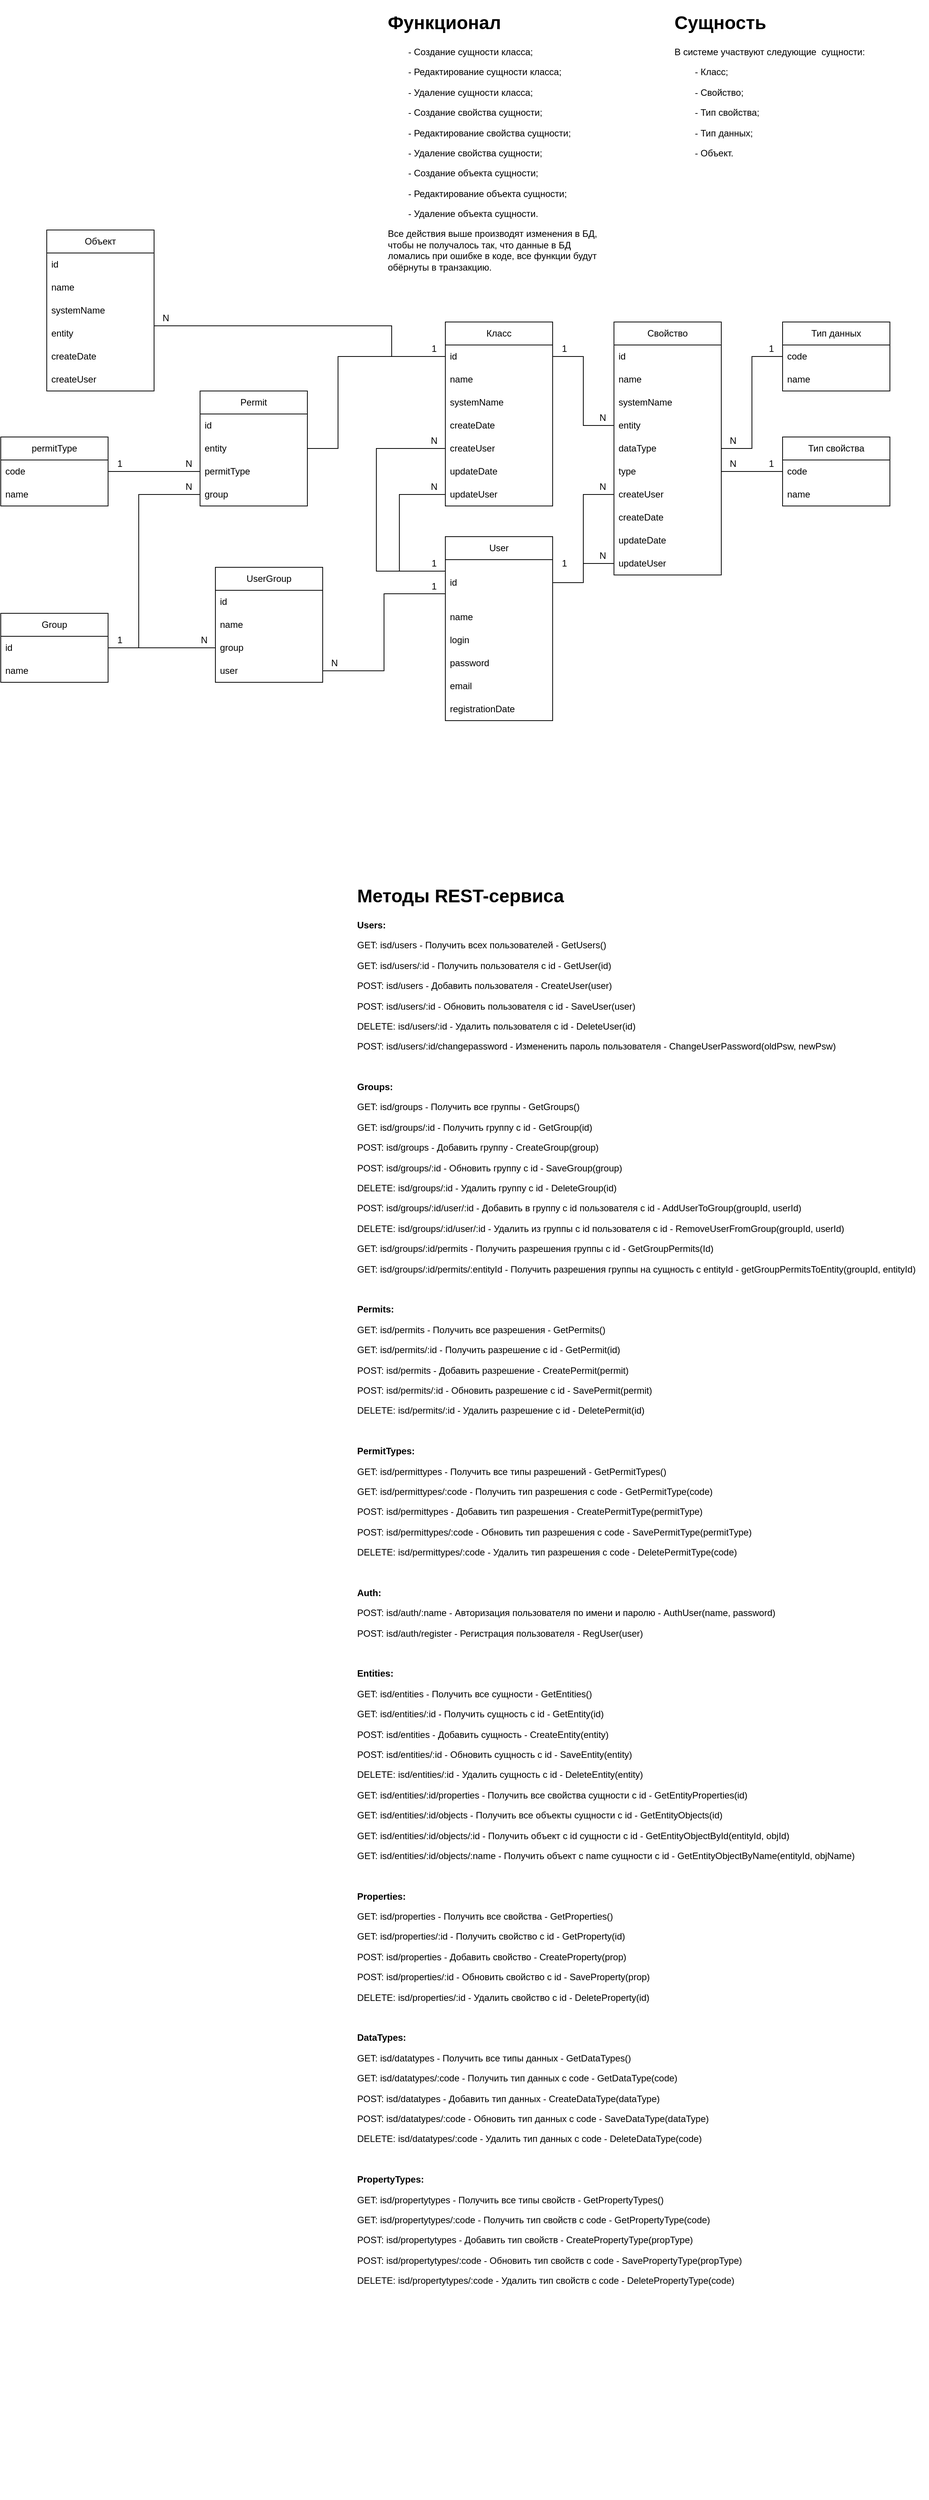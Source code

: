 <mxfile version="20.8.5" type="device"><diagram id="In5FubrBJbQRq8HsoJYp" name="Страница 1"><mxGraphModel dx="2474" dy="898" grid="1" gridSize="10" guides="1" tooltips="1" connect="1" arrows="1" fold="1" page="1" pageScale="1" pageWidth="827" pageHeight="1169" math="0" shadow="0"><root><mxCell id="0"/><mxCell id="1" parent="0"/><mxCell id="HSsIJxvUDI4vIB8Ynxxz-1" value="&lt;h1&gt;Функционал&lt;/h1&gt;&lt;p&gt;&lt;span style=&quot;white-space: pre;&quot;&gt;&#9;&lt;/span&gt;- Создание сущности класса;&lt;/p&gt;&lt;p&gt;&lt;span style=&quot;white-space: pre;&quot;&gt;&#9;&lt;/span&gt;- Редактирование сущности класса;&lt;/p&gt;&lt;p&gt;&lt;span style=&quot;white-space: pre;&quot;&gt;&#9;&lt;/span&gt;- Удаление сущности класса;&lt;/p&gt;&lt;p&gt;&lt;span style=&quot;white-space: pre;&quot;&gt;&#9;&lt;/span&gt;- Создание свойства сущности;&lt;/p&gt;&lt;p&gt;&lt;span style=&quot;white-space: pre;&quot;&gt;&#9;&lt;/span&gt;- Редактирование свойства сущности;&lt;/p&gt;&lt;p&gt;&lt;span style=&quot;white-space: pre;&quot;&gt;&#9;&lt;/span&gt;- Удаление свойства сущности;&lt;/p&gt;&lt;p&gt;&lt;span style=&quot;white-space: pre;&quot;&gt;&#9;&lt;/span&gt;- Создание объекта сущности;&lt;/p&gt;&lt;p&gt;&lt;span style=&quot;white-space: pre;&quot;&gt;&#9;&lt;/span&gt;- Редактирование объекта сущности;&lt;/p&gt;&lt;p&gt;&lt;span style=&quot;white-space: pre;&quot;&gt;&#9;&lt;/span&gt;- Удаление объекта сущности.&lt;/p&gt;&lt;p&gt;Все действия выше производят изменения в БД, чтобы не получалось так, что данные в БД ломались при ошибке в коде, все функции будут обёрнуты в транзакцию.&lt;/p&gt;&lt;p&gt;&lt;br&gt;&lt;/p&gt;" style="text;html=1;strokeColor=none;fillColor=none;spacing=5;spacingTop=-20;whiteSpace=wrap;overflow=hidden;rounded=0;" parent="1" vertex="1"><mxGeometry x="40" y="30" width="290" height="370" as="geometry"/></mxCell><mxCell id="HSsIJxvUDI4vIB8Ynxxz-2" value="Класс" style="swimlane;fontStyle=0;childLayout=stackLayout;horizontal=1;startSize=30;horizontalStack=0;resizeParent=1;resizeParentMax=0;resizeLast=0;collapsible=1;marginBottom=0;whiteSpace=wrap;html=1;" parent="1" vertex="1"><mxGeometry x="120" y="440" width="140" height="240" as="geometry"/></mxCell><mxCell id="HSsIJxvUDI4vIB8Ynxxz-3" value="id" style="text;strokeColor=none;fillColor=none;align=left;verticalAlign=middle;spacingLeft=4;spacingRight=4;overflow=hidden;points=[[0,0.5],[1,0.5]];portConstraint=eastwest;rotatable=0;whiteSpace=wrap;html=1;" parent="HSsIJxvUDI4vIB8Ynxxz-2" vertex="1"><mxGeometry y="30" width="140" height="30" as="geometry"/></mxCell><mxCell id="HSsIJxvUDI4vIB8Ynxxz-6" value="name" style="text;strokeColor=none;fillColor=none;align=left;verticalAlign=middle;spacingLeft=4;spacingRight=4;overflow=hidden;points=[[0,0.5],[1,0.5]];portConstraint=eastwest;rotatable=0;whiteSpace=wrap;html=1;" parent="HSsIJxvUDI4vIB8Ynxxz-2" vertex="1"><mxGeometry y="60" width="140" height="30" as="geometry"/></mxCell><mxCell id="HSsIJxvUDI4vIB8Ynxxz-4" value="systemName" style="text;strokeColor=none;fillColor=none;align=left;verticalAlign=middle;spacingLeft=4;spacingRight=4;overflow=hidden;points=[[0,0.5],[1,0.5]];portConstraint=eastwest;rotatable=0;whiteSpace=wrap;html=1;" parent="HSsIJxvUDI4vIB8Ynxxz-2" vertex="1"><mxGeometry y="90" width="140" height="30" as="geometry"/></mxCell><mxCell id="BS8J0tVjNr0Ogrmt8Sj9-10" value="createDate" style="text;strokeColor=none;fillColor=none;align=left;verticalAlign=middle;spacingLeft=4;spacingRight=4;overflow=hidden;points=[[0,0.5],[1,0.5]];portConstraint=eastwest;rotatable=0;whiteSpace=wrap;html=1;" parent="HSsIJxvUDI4vIB8Ynxxz-2" vertex="1"><mxGeometry y="120" width="140" height="30" as="geometry"/></mxCell><mxCell id="BS8J0tVjNr0Ogrmt8Sj9-11" value="createUser" style="text;strokeColor=none;fillColor=none;align=left;verticalAlign=middle;spacingLeft=4;spacingRight=4;overflow=hidden;points=[[0,0.5],[1,0.5]];portConstraint=eastwest;rotatable=0;whiteSpace=wrap;html=1;" parent="HSsIJxvUDI4vIB8Ynxxz-2" vertex="1"><mxGeometry y="150" width="140" height="30" as="geometry"/></mxCell><mxCell id="BS8J0tVjNr0Ogrmt8Sj9-18" value="updateDate" style="text;strokeColor=none;fillColor=none;align=left;verticalAlign=middle;spacingLeft=4;spacingRight=4;overflow=hidden;points=[[0,0.5],[1,0.5]];portConstraint=eastwest;rotatable=0;whiteSpace=wrap;html=1;" parent="HSsIJxvUDI4vIB8Ynxxz-2" vertex="1"><mxGeometry y="180" width="140" height="30" as="geometry"/></mxCell><mxCell id="BS8J0tVjNr0Ogrmt8Sj9-19" value="updateUser" style="text;strokeColor=none;fillColor=none;align=left;verticalAlign=middle;spacingLeft=4;spacingRight=4;overflow=hidden;points=[[0,0.5],[1,0.5]];portConstraint=eastwest;rotatable=0;whiteSpace=wrap;html=1;" parent="HSsIJxvUDI4vIB8Ynxxz-2" vertex="1"><mxGeometry y="210" width="140" height="30" as="geometry"/></mxCell><mxCell id="HSsIJxvUDI4vIB8Ynxxz-7" value="Свойство" style="swimlane;fontStyle=0;childLayout=stackLayout;horizontal=1;startSize=30;horizontalStack=0;resizeParent=1;resizeParentMax=0;resizeLast=0;collapsible=1;marginBottom=0;whiteSpace=wrap;html=1;" parent="1" vertex="1"><mxGeometry x="340" y="440" width="140" height="330" as="geometry"/></mxCell><mxCell id="HSsIJxvUDI4vIB8Ynxxz-8" value="id" style="text;strokeColor=none;fillColor=none;align=left;verticalAlign=middle;spacingLeft=4;spacingRight=4;overflow=hidden;points=[[0,0.5],[1,0.5]];portConstraint=eastwest;rotatable=0;whiteSpace=wrap;html=1;" parent="HSsIJxvUDI4vIB8Ynxxz-7" vertex="1"><mxGeometry y="30" width="140" height="30" as="geometry"/></mxCell><mxCell id="HSsIJxvUDI4vIB8Ynxxz-9" value="name" style="text;strokeColor=none;fillColor=none;align=left;verticalAlign=middle;spacingLeft=4;spacingRight=4;overflow=hidden;points=[[0,0.5],[1,0.5]];portConstraint=eastwest;rotatable=0;whiteSpace=wrap;html=1;" parent="HSsIJxvUDI4vIB8Ynxxz-7" vertex="1"><mxGeometry y="60" width="140" height="30" as="geometry"/></mxCell><mxCell id="HSsIJxvUDI4vIB8Ynxxz-10" value="systemName" style="text;strokeColor=none;fillColor=none;align=left;verticalAlign=middle;spacingLeft=4;spacingRight=4;overflow=hidden;points=[[0,0.5],[1,0.5]];portConstraint=eastwest;rotatable=0;whiteSpace=wrap;html=1;" parent="HSsIJxvUDI4vIB8Ynxxz-7" vertex="1"><mxGeometry y="90" width="140" height="30" as="geometry"/></mxCell><mxCell id="HSsIJxvUDI4vIB8Ynxxz-12" value="entity" style="text;strokeColor=none;fillColor=none;align=left;verticalAlign=middle;spacingLeft=4;spacingRight=4;overflow=hidden;points=[[0,0.5],[1,0.5]];portConstraint=eastwest;rotatable=0;whiteSpace=wrap;html=1;" parent="HSsIJxvUDI4vIB8Ynxxz-7" vertex="1"><mxGeometry y="120" width="140" height="30" as="geometry"/></mxCell><mxCell id="HSsIJxvUDI4vIB8Ynxxz-25" value="dataType" style="text;strokeColor=none;fillColor=none;align=left;verticalAlign=middle;spacingLeft=4;spacingRight=4;overflow=hidden;points=[[0,0.5],[1,0.5]];portConstraint=eastwest;rotatable=0;whiteSpace=wrap;html=1;" parent="HSsIJxvUDI4vIB8Ynxxz-7" vertex="1"><mxGeometry y="150" width="140" height="30" as="geometry"/></mxCell><mxCell id="HSsIJxvUDI4vIB8Ynxxz-26" value="type" style="text;strokeColor=none;fillColor=none;align=left;verticalAlign=middle;spacingLeft=4;spacingRight=4;overflow=hidden;points=[[0,0.5],[1,0.5]];portConstraint=eastwest;rotatable=0;whiteSpace=wrap;html=1;" parent="HSsIJxvUDI4vIB8Ynxxz-7" vertex="1"><mxGeometry y="180" width="140" height="30" as="geometry"/></mxCell><mxCell id="BS8J0tVjNr0Ogrmt8Sj9-24" value="createUser" style="text;strokeColor=none;fillColor=none;align=left;verticalAlign=middle;spacingLeft=4;spacingRight=4;overflow=hidden;points=[[0,0.5],[1,0.5]];portConstraint=eastwest;rotatable=0;whiteSpace=wrap;html=1;" parent="HSsIJxvUDI4vIB8Ynxxz-7" vertex="1"><mxGeometry y="210" width="140" height="30" as="geometry"/></mxCell><mxCell id="BS8J0tVjNr0Ogrmt8Sj9-23" value="createDate" style="text;strokeColor=none;fillColor=none;align=left;verticalAlign=middle;spacingLeft=4;spacingRight=4;overflow=hidden;points=[[0,0.5],[1,0.5]];portConstraint=eastwest;rotatable=0;whiteSpace=wrap;html=1;" parent="HSsIJxvUDI4vIB8Ynxxz-7" vertex="1"><mxGeometry y="240" width="140" height="30" as="geometry"/></mxCell><mxCell id="BS8J0tVjNr0Ogrmt8Sj9-12" value="updateDate" style="text;strokeColor=none;fillColor=none;align=left;verticalAlign=middle;spacingLeft=4;spacingRight=4;overflow=hidden;points=[[0,0.5],[1,0.5]];portConstraint=eastwest;rotatable=0;whiteSpace=wrap;html=1;" parent="HSsIJxvUDI4vIB8Ynxxz-7" vertex="1"><mxGeometry y="270" width="140" height="30" as="geometry"/></mxCell><mxCell id="BS8J0tVjNr0Ogrmt8Sj9-13" value="updateUser" style="text;strokeColor=none;fillColor=none;align=left;verticalAlign=middle;spacingLeft=4;spacingRight=4;overflow=hidden;points=[[0,0.5],[1,0.5]];portConstraint=eastwest;rotatable=0;whiteSpace=wrap;html=1;" parent="HSsIJxvUDI4vIB8Ynxxz-7" vertex="1"><mxGeometry y="300" width="140" height="30" as="geometry"/></mxCell><mxCell id="HSsIJxvUDI4vIB8Ynxxz-13" value="" style="endArrow=none;html=1;rounded=0;exitX=0;exitY=0.5;exitDx=0;exitDy=0;entryX=1;entryY=0.5;entryDx=0;entryDy=0;edgeStyle=orthogonalEdgeStyle;" parent="1" source="HSsIJxvUDI4vIB8Ynxxz-12" target="HSsIJxvUDI4vIB8Ynxxz-3" edge="1"><mxGeometry width="50" height="50" relative="1" as="geometry"><mxPoint x="430" y="430" as="sourcePoint"/><mxPoint x="480" y="380" as="targetPoint"/><Array as="points"><mxPoint x="300" y="575"/><mxPoint x="300" y="485"/></Array></mxGeometry></mxCell><mxCell id="HSsIJxvUDI4vIB8Ynxxz-14" value="1" style="text;html=1;align=center;verticalAlign=middle;resizable=0;points=[];autosize=1;strokeColor=none;fillColor=none;" parent="1" vertex="1"><mxGeometry x="260" y="460" width="30" height="30" as="geometry"/></mxCell><mxCell id="HSsIJxvUDI4vIB8Ynxxz-15" value="N" style="text;html=1;align=center;verticalAlign=middle;resizable=0;points=[];autosize=1;strokeColor=none;fillColor=none;" parent="1" vertex="1"><mxGeometry x="310" y="550" width="30" height="30" as="geometry"/></mxCell><mxCell id="HSsIJxvUDI4vIB8Ynxxz-16" value="Объект" style="swimlane;fontStyle=0;childLayout=stackLayout;horizontal=1;startSize=30;horizontalStack=0;resizeParent=1;resizeParentMax=0;resizeLast=0;collapsible=1;marginBottom=0;whiteSpace=wrap;html=1;" parent="1" vertex="1"><mxGeometry x="-400" y="320" width="140" height="210" as="geometry"/></mxCell><mxCell id="HSsIJxvUDI4vIB8Ynxxz-17" value="id" style="text;strokeColor=none;fillColor=none;align=left;verticalAlign=middle;spacingLeft=4;spacingRight=4;overflow=hidden;points=[[0,0.5],[1,0.5]];portConstraint=eastwest;rotatable=0;whiteSpace=wrap;html=1;" parent="HSsIJxvUDI4vIB8Ynxxz-16" vertex="1"><mxGeometry y="30" width="140" height="30" as="geometry"/></mxCell><mxCell id="HSsIJxvUDI4vIB8Ynxxz-18" value="name" style="text;strokeColor=none;fillColor=none;align=left;verticalAlign=middle;spacingLeft=4;spacingRight=4;overflow=hidden;points=[[0,0.5],[1,0.5]];portConstraint=eastwest;rotatable=0;whiteSpace=wrap;html=1;" parent="HSsIJxvUDI4vIB8Ynxxz-16" vertex="1"><mxGeometry y="60" width="140" height="30" as="geometry"/></mxCell><mxCell id="HSsIJxvUDI4vIB8Ynxxz-19" value="systemName" style="text;strokeColor=none;fillColor=none;align=left;verticalAlign=middle;spacingLeft=4;spacingRight=4;overflow=hidden;points=[[0,0.5],[1,0.5]];portConstraint=eastwest;rotatable=0;whiteSpace=wrap;html=1;" parent="HSsIJxvUDI4vIB8Ynxxz-16" vertex="1"><mxGeometry y="90" width="140" height="30" as="geometry"/></mxCell><mxCell id="HSsIJxvUDI4vIB8Ynxxz-20" value="entity" style="text;strokeColor=none;fillColor=none;align=left;verticalAlign=middle;spacingLeft=4;spacingRight=4;overflow=hidden;points=[[0,0.5],[1,0.5]];portConstraint=eastwest;rotatable=0;whiteSpace=wrap;html=1;" parent="HSsIJxvUDI4vIB8Ynxxz-16" vertex="1"><mxGeometry y="120" width="140" height="30" as="geometry"/></mxCell><mxCell id="BS8J0tVjNr0Ogrmt8Sj9-9" value="createDate" style="text;strokeColor=none;fillColor=none;align=left;verticalAlign=middle;spacingLeft=4;spacingRight=4;overflow=hidden;points=[[0,0.5],[1,0.5]];portConstraint=eastwest;rotatable=0;whiteSpace=wrap;html=1;" parent="HSsIJxvUDI4vIB8Ynxxz-16" vertex="1"><mxGeometry y="150" width="140" height="30" as="geometry"/></mxCell><mxCell id="BS8J0tVjNr0Ogrmt8Sj9-8" value="createUser" style="text;strokeColor=none;fillColor=none;align=left;verticalAlign=middle;spacingLeft=4;spacingRight=4;overflow=hidden;points=[[0,0.5],[1,0.5]];portConstraint=eastwest;rotatable=0;whiteSpace=wrap;html=1;" parent="HSsIJxvUDI4vIB8Ynxxz-16" vertex="1"><mxGeometry y="180" width="140" height="30" as="geometry"/></mxCell><mxCell id="HSsIJxvUDI4vIB8Ynxxz-21" style="edgeStyle=orthogonalEdgeStyle;rounded=0;orthogonalLoop=1;jettySize=auto;html=1;exitX=0;exitY=0.5;exitDx=0;exitDy=0;entryX=1;entryY=0.5;entryDx=0;entryDy=0;endArrow=none;endFill=0;" parent="1" source="HSsIJxvUDI4vIB8Ynxxz-3" target="HSsIJxvUDI4vIB8Ynxxz-20" edge="1"><mxGeometry relative="1" as="geometry"><Array as="points"><mxPoint x="50" y="485"/><mxPoint x="50" y="445"/></Array></mxGeometry></mxCell><mxCell id="HSsIJxvUDI4vIB8Ynxxz-22" value="1" style="text;html=1;align=center;verticalAlign=middle;resizable=0;points=[];autosize=1;strokeColor=none;fillColor=none;" parent="1" vertex="1"><mxGeometry x="90" y="460" width="30" height="30" as="geometry"/></mxCell><mxCell id="HSsIJxvUDI4vIB8Ynxxz-23" value="N" style="text;html=1;align=center;verticalAlign=middle;resizable=0;points=[];autosize=1;strokeColor=none;fillColor=none;" parent="1" vertex="1"><mxGeometry x="-260" y="420" width="30" height="30" as="geometry"/></mxCell><mxCell id="HSsIJxvUDI4vIB8Ynxxz-24" value="&lt;h1&gt;Сущность&lt;/h1&gt;&lt;p&gt;В системе участвуют следующие&amp;nbsp; сущности:&lt;/p&gt;&lt;p&gt;&lt;span style=&quot;white-space: pre;&quot;&gt;&#9;&lt;/span&gt;- Класс;&lt;br&gt;&lt;/p&gt;&lt;p&gt;&lt;span style=&quot;white-space: pre;&quot;&gt;&#9;&lt;/span&gt;- Свойство;&lt;br&gt;&lt;/p&gt;&lt;p&gt;&lt;span style=&quot;white-space: pre;&quot;&gt;&#9;&lt;/span&gt;- Тип свойства;&lt;br&gt;&lt;/p&gt;&lt;p&gt;&lt;span style=&quot;white-space: pre;&quot;&gt;&#9;&lt;/span&gt;- Тип данных;&lt;br&gt;&lt;/p&gt;&lt;p&gt;&lt;span style=&quot;white-space: pre;&quot;&gt;&#9;&lt;/span&gt;- Объект.&lt;br&gt;&lt;/p&gt;" style="text;html=1;strokeColor=none;fillColor=none;spacing=5;spacingTop=-20;whiteSpace=wrap;overflow=hidden;rounded=0;" parent="1" vertex="1"><mxGeometry x="414" y="30" width="266" height="210" as="geometry"/></mxCell><mxCell id="omW4WhJI_fW7-kwd-jS1-1" value="Тип свойства" style="swimlane;fontStyle=0;childLayout=stackLayout;horizontal=1;startSize=30;horizontalStack=0;resizeParent=1;resizeParentMax=0;resizeLast=0;collapsible=1;marginBottom=0;whiteSpace=wrap;html=1;" parent="1" vertex="1"><mxGeometry x="560" y="590" width="140" height="90" as="geometry"/></mxCell><mxCell id="omW4WhJI_fW7-kwd-jS1-2" value="code" style="text;strokeColor=none;fillColor=none;align=left;verticalAlign=middle;spacingLeft=4;spacingRight=4;overflow=hidden;points=[[0,0.5],[1,0.5]];portConstraint=eastwest;rotatable=0;whiteSpace=wrap;html=1;" parent="omW4WhJI_fW7-kwd-jS1-1" vertex="1"><mxGeometry y="30" width="140" height="30" as="geometry"/></mxCell><mxCell id="omW4WhJI_fW7-kwd-jS1-4" value="name" style="text;strokeColor=none;fillColor=none;align=left;verticalAlign=middle;spacingLeft=4;spacingRight=4;overflow=hidden;points=[[0,0.5],[1,0.5]];portConstraint=eastwest;rotatable=0;whiteSpace=wrap;html=1;" parent="omW4WhJI_fW7-kwd-jS1-1" vertex="1"><mxGeometry y="60" width="140" height="30" as="geometry"/></mxCell><mxCell id="omW4WhJI_fW7-kwd-jS1-5" value="Тип данных" style="swimlane;fontStyle=0;childLayout=stackLayout;horizontal=1;startSize=30;horizontalStack=0;resizeParent=1;resizeParentMax=0;resizeLast=0;collapsible=1;marginBottom=0;whiteSpace=wrap;html=1;" parent="1" vertex="1"><mxGeometry x="560" y="440" width="140" height="90" as="geometry"/></mxCell><mxCell id="omW4WhJI_fW7-kwd-jS1-7" value="code" style="text;strokeColor=none;fillColor=none;align=left;verticalAlign=middle;spacingLeft=4;spacingRight=4;overflow=hidden;points=[[0,0.5],[1,0.5]];portConstraint=eastwest;rotatable=0;whiteSpace=wrap;html=1;" parent="omW4WhJI_fW7-kwd-jS1-5" vertex="1"><mxGeometry y="30" width="140" height="30" as="geometry"/></mxCell><mxCell id="omW4WhJI_fW7-kwd-jS1-8" value="name" style="text;strokeColor=none;fillColor=none;align=left;verticalAlign=middle;spacingLeft=4;spacingRight=4;overflow=hidden;points=[[0,0.5],[1,0.5]];portConstraint=eastwest;rotatable=0;whiteSpace=wrap;html=1;" parent="omW4WhJI_fW7-kwd-jS1-5" vertex="1"><mxGeometry y="60" width="140" height="30" as="geometry"/></mxCell><mxCell id="omW4WhJI_fW7-kwd-jS1-9" style="edgeStyle=orthogonalEdgeStyle;rounded=0;orthogonalLoop=1;jettySize=auto;html=1;exitX=0;exitY=0.5;exitDx=0;exitDy=0;entryX=1;entryY=0.5;entryDx=0;entryDy=0;endArrow=none;endFill=0;" parent="1" source="omW4WhJI_fW7-kwd-jS1-2" target="HSsIJxvUDI4vIB8Ynxxz-26" edge="1"><mxGeometry relative="1" as="geometry"/></mxCell><mxCell id="omW4WhJI_fW7-kwd-jS1-10" style="edgeStyle=orthogonalEdgeStyle;rounded=0;orthogonalLoop=1;jettySize=auto;html=1;entryX=1;entryY=0.5;entryDx=0;entryDy=0;endArrow=none;endFill=0;exitX=0;exitY=0.5;exitDx=0;exitDy=0;" parent="1" source="omW4WhJI_fW7-kwd-jS1-7" target="HSsIJxvUDI4vIB8Ynxxz-25" edge="1"><mxGeometry relative="1" as="geometry"><mxPoint x="520" y="530" as="sourcePoint"/></mxGeometry></mxCell><mxCell id="omW4WhJI_fW7-kwd-jS1-11" value="1" style="text;html=1;align=center;verticalAlign=middle;resizable=0;points=[];autosize=1;strokeColor=none;fillColor=none;" parent="1" vertex="1"><mxGeometry x="530" y="460" width="30" height="30" as="geometry"/></mxCell><mxCell id="omW4WhJI_fW7-kwd-jS1-12" value="N" style="text;html=1;align=center;verticalAlign=middle;resizable=0;points=[];autosize=1;strokeColor=none;fillColor=none;" parent="1" vertex="1"><mxGeometry x="480" y="580" width="30" height="30" as="geometry"/></mxCell><mxCell id="omW4WhJI_fW7-kwd-jS1-13" value="N" style="text;html=1;align=center;verticalAlign=middle;resizable=0;points=[];autosize=1;strokeColor=none;fillColor=none;" parent="1" vertex="1"><mxGeometry x="480" y="610" width="30" height="30" as="geometry"/></mxCell><mxCell id="omW4WhJI_fW7-kwd-jS1-14" value="1" style="text;html=1;align=center;verticalAlign=middle;resizable=0;points=[];autosize=1;strokeColor=none;fillColor=none;" parent="1" vertex="1"><mxGeometry x="530" y="610" width="30" height="30" as="geometry"/></mxCell><mxCell id="BS8J0tVjNr0Ogrmt8Sj9-1" value="User" style="swimlane;fontStyle=0;childLayout=stackLayout;horizontal=1;startSize=30;horizontalStack=0;resizeParent=1;resizeParentMax=0;resizeLast=0;collapsible=1;marginBottom=0;whiteSpace=wrap;html=1;" parent="1" vertex="1"><mxGeometry x="120" y="720" width="140" height="240" as="geometry"/></mxCell><mxCell id="BS8J0tVjNr0Ogrmt8Sj9-6" value="id" style="text;strokeColor=none;fillColor=none;align=left;verticalAlign=middle;spacingLeft=4;spacingRight=4;overflow=hidden;points=[[0,0.5],[1,0.5]];portConstraint=eastwest;rotatable=0;whiteSpace=wrap;html=1;" parent="BS8J0tVjNr0Ogrmt8Sj9-1" vertex="1"><mxGeometry y="30" width="140" height="60" as="geometry"/></mxCell><mxCell id="BS8J0tVjNr0Ogrmt8Sj9-2" value="name" style="text;strokeColor=none;fillColor=none;align=left;verticalAlign=middle;spacingLeft=4;spacingRight=4;overflow=hidden;points=[[0,0.5],[1,0.5]];portConstraint=eastwest;rotatable=0;whiteSpace=wrap;html=1;" parent="BS8J0tVjNr0Ogrmt8Sj9-1" vertex="1"><mxGeometry y="90" width="140" height="30" as="geometry"/></mxCell><mxCell id="BS8J0tVjNr0Ogrmt8Sj9-3" value="login" style="text;strokeColor=none;fillColor=none;align=left;verticalAlign=middle;spacingLeft=4;spacingRight=4;overflow=hidden;points=[[0,0.5],[1,0.5]];portConstraint=eastwest;rotatable=0;whiteSpace=wrap;html=1;" parent="BS8J0tVjNr0Ogrmt8Sj9-1" vertex="1"><mxGeometry y="120" width="140" height="30" as="geometry"/></mxCell><mxCell id="BS8J0tVjNr0Ogrmt8Sj9-4" value="password" style="text;strokeColor=none;fillColor=none;align=left;verticalAlign=middle;spacingLeft=4;spacingRight=4;overflow=hidden;points=[[0,0.5],[1,0.5]];portConstraint=eastwest;rotatable=0;whiteSpace=wrap;html=1;" parent="BS8J0tVjNr0Ogrmt8Sj9-1" vertex="1"><mxGeometry y="150" width="140" height="30" as="geometry"/></mxCell><mxCell id="BS8J0tVjNr0Ogrmt8Sj9-7" value="email" style="text;strokeColor=none;fillColor=none;align=left;verticalAlign=middle;spacingLeft=4;spacingRight=4;overflow=hidden;points=[[0,0.5],[1,0.5]];portConstraint=eastwest;rotatable=0;whiteSpace=wrap;html=1;" parent="BS8J0tVjNr0Ogrmt8Sj9-1" vertex="1"><mxGeometry y="180" width="140" height="30" as="geometry"/></mxCell><mxCell id="BS8J0tVjNr0Ogrmt8Sj9-5" value="registrationDate" style="text;strokeColor=none;fillColor=none;align=left;verticalAlign=middle;spacingLeft=4;spacingRight=4;overflow=hidden;points=[[0,0.5],[1,0.5]];portConstraint=eastwest;rotatable=0;whiteSpace=wrap;html=1;" parent="BS8J0tVjNr0Ogrmt8Sj9-1" vertex="1"><mxGeometry y="210" width="140" height="30" as="geometry"/></mxCell><mxCell id="BS8J0tVjNr0Ogrmt8Sj9-20" style="edgeStyle=orthogonalEdgeStyle;rounded=0;orthogonalLoop=1;jettySize=auto;html=1;exitX=0;exitY=0.5;exitDx=0;exitDy=0;entryX=0;entryY=0.5;entryDx=0;entryDy=0;endArrow=none;endFill=0;" parent="1" source="BS8J0tVjNr0Ogrmt8Sj9-6" target="BS8J0tVjNr0Ogrmt8Sj9-11" edge="1"><mxGeometry relative="1" as="geometry"><Array as="points"><mxPoint x="30" y="765"/><mxPoint x="30" y="605"/></Array></mxGeometry></mxCell><mxCell id="BS8J0tVjNr0Ogrmt8Sj9-21" style="edgeStyle=orthogonalEdgeStyle;rounded=0;orthogonalLoop=1;jettySize=auto;html=1;exitX=0;exitY=0.5;exitDx=0;exitDy=0;entryX=0;entryY=0.5;entryDx=0;entryDy=0;endArrow=none;endFill=0;" parent="1" source="BS8J0tVjNr0Ogrmt8Sj9-19" target="BS8J0tVjNr0Ogrmt8Sj9-6" edge="1"><mxGeometry relative="1" as="geometry"><Array as="points"><mxPoint x="60" y="665"/><mxPoint x="60" y="765"/></Array></mxGeometry></mxCell><mxCell id="BS8J0tVjNr0Ogrmt8Sj9-22" style="edgeStyle=orthogonalEdgeStyle;rounded=0;orthogonalLoop=1;jettySize=auto;html=1;exitX=1;exitY=0.5;exitDx=0;exitDy=0;entryX=0;entryY=0.5;entryDx=0;entryDy=0;endArrow=none;endFill=0;" parent="1" source="BS8J0tVjNr0Ogrmt8Sj9-6" target="BS8J0tVjNr0Ogrmt8Sj9-13" edge="1"><mxGeometry relative="1" as="geometry"/></mxCell><mxCell id="BS8J0tVjNr0Ogrmt8Sj9-25" style="edgeStyle=orthogonalEdgeStyle;rounded=0;orthogonalLoop=1;jettySize=auto;html=1;exitX=1;exitY=0.5;exitDx=0;exitDy=0;entryX=0;entryY=0.5;entryDx=0;entryDy=0;endArrow=none;endFill=0;" parent="1" source="BS8J0tVjNr0Ogrmt8Sj9-6" target="BS8J0tVjNr0Ogrmt8Sj9-24" edge="1"><mxGeometry relative="1" as="geometry"/></mxCell><mxCell id="BS8J0tVjNr0Ogrmt8Sj9-26" value="1" style="text;html=1;align=center;verticalAlign=middle;resizable=0;points=[];autosize=1;strokeColor=none;fillColor=none;" parent="1" vertex="1"><mxGeometry x="90" y="740" width="30" height="30" as="geometry"/></mxCell><mxCell id="BS8J0tVjNr0Ogrmt8Sj9-27" value="N" style="text;html=1;align=center;verticalAlign=middle;resizable=0;points=[];autosize=1;strokeColor=none;fillColor=none;" parent="1" vertex="1"><mxGeometry x="90" y="580" width="30" height="30" as="geometry"/></mxCell><mxCell id="BS8J0tVjNr0Ogrmt8Sj9-28" value="N" style="text;html=1;align=center;verticalAlign=middle;resizable=0;points=[];autosize=1;strokeColor=none;fillColor=none;" parent="1" vertex="1"><mxGeometry x="90" y="640" width="30" height="30" as="geometry"/></mxCell><mxCell id="BS8J0tVjNr0Ogrmt8Sj9-29" value="1" style="text;html=1;align=center;verticalAlign=middle;resizable=0;points=[];autosize=1;strokeColor=none;fillColor=none;" parent="1" vertex="1"><mxGeometry x="260" y="740" width="30" height="30" as="geometry"/></mxCell><mxCell id="BS8J0tVjNr0Ogrmt8Sj9-30" value="N" style="text;html=1;align=center;verticalAlign=middle;resizable=0;points=[];autosize=1;strokeColor=none;fillColor=none;" parent="1" vertex="1"><mxGeometry x="310" y="640" width="30" height="30" as="geometry"/></mxCell><mxCell id="BS8J0tVjNr0Ogrmt8Sj9-31" value="N" style="text;html=1;align=center;verticalAlign=middle;resizable=0;points=[];autosize=1;strokeColor=none;fillColor=none;" parent="1" vertex="1"><mxGeometry x="310" y="730" width="30" height="30" as="geometry"/></mxCell><mxCell id="3U8AtUoPKUdLWx6y4MlD-2" value="&lt;h1&gt;Методы REST-сервиса&lt;/h1&gt;&lt;p&gt;&lt;b&gt;Users:&lt;/b&gt;&lt;/p&gt;&lt;p&gt;GET: isd/users - Получить всех пользователей - GetUsers()&lt;/p&gt;&lt;p&gt;GET: isd/users/:id - Получить пользователя с id - GetUser(id)&lt;/p&gt;&lt;p&gt;POST: isd/users - Добавить пользователя - CreateUser(user)&lt;/p&gt;&lt;p&gt;POST: isd/users/:id - Обновить пользователя с id - SaveUser(user)&lt;/p&gt;&lt;p&gt;DELETE: isd/users/:id - Удалить пользователя с id - DeleteUser(id)&lt;/p&gt;&lt;p&gt;POST: isd/users/:id/changepassword - Измененить пароль пользователя - ChangeUserPassword(oldPsw, newPsw)&lt;br&gt;&lt;/p&gt;&lt;p&gt;&lt;br&gt;&lt;/p&gt;&lt;p style=&quot;border-color: var(--border-color);&quot;&gt;&lt;b style=&quot;border-color: var(--border-color);&quot;&gt;Groups:&lt;/b&gt;&lt;/p&gt;&lt;p style=&quot;border-color: var(--border-color);&quot;&gt;GET: isd/groups - Получить все группы - GetGroups()&lt;/p&gt;&lt;p style=&quot;border-color: var(--border-color);&quot;&gt;GET: isd/groups/:id - Получить группу с id - GetGroup(id)&lt;/p&gt;&lt;p style=&quot;border-color: var(--border-color);&quot;&gt;POST: isd/groups - Добавить группу - CreateGroup(group)&lt;/p&gt;&lt;p style=&quot;border-color: var(--border-color);&quot;&gt;POST: isd/groups/:id - Обновить группу с id - SaveGroup(group)&lt;/p&gt;&lt;p style=&quot;border-color: var(--border-color);&quot;&gt;DELETE: isd/groups/:id - Удалить группу с id - DeleteGroup(id)&lt;/p&gt;&lt;p style=&quot;border-color: var(--border-color);&quot;&gt;POST: isd/groups/:id/user/:id - Добавить в группу c id пользователя с id - AddUserToGroup(groupId, userId)&lt;/p&gt;&lt;p style=&quot;border-color: var(--border-color);&quot;&gt;DELETE: isd/groups/:id/user/:id - Удалить из группы с id пользователя с id - RemoveUserFromGroup(groupId, userId)&lt;/p&gt;&lt;p style=&quot;border-color: var(--border-color);&quot;&gt;GET: isd/groups/:id/permits - Получить разрешения группы с id - GetGroupPermits(Id)&lt;/p&gt;&lt;p style=&quot;border-color: var(--border-color);&quot;&gt;GET: isd/groups/:id/permits/:entityId - Получить разрешения группы на сущность с entityId - getGroupPermitsToEntity(groupId, entityId)&lt;/p&gt;&lt;p style=&quot;border-color: var(--border-color);&quot;&gt;&lt;br&gt;&lt;/p&gt;&lt;p style=&quot;border-color: var(--border-color);&quot;&gt;&lt;b&gt;Permits:&lt;/b&gt;&lt;/p&gt;&lt;p style=&quot;border-color: var(--border-color);&quot;&gt;GET: isd/permits - Получить все разрешения - GetPermits()&lt;/p&gt;&lt;p style=&quot;border-color: var(--border-color);&quot;&gt;GET: isd/permits/:id - Получить разрешение с id - GetPermit(id)&lt;/p&gt;&lt;p style=&quot;border-color: var(--border-color);&quot;&gt;POST: isd/permits - Добавить разрешение - CreatePermit(permit)&lt;/p&gt;&lt;p style=&quot;border-color: var(--border-color);&quot;&gt;POST: isd/permits/:id - Обновить разрешение с id - SavePermit(permit)&lt;/p&gt;&lt;p style=&quot;border-color: var(--border-color);&quot;&gt;DELETE: isd/permits/:id - Удалить разрешение с id - DeletePermit(id)&lt;/p&gt;&lt;p&gt;&lt;br&gt;&lt;/p&gt;&lt;p style=&quot;border-color: var(--border-color);&quot;&gt;&lt;b style=&quot;border-color: var(--border-color);&quot;&gt;PermitTypes:&lt;/b&gt;&lt;/p&gt;&lt;p style=&quot;border-color: var(--border-color);&quot;&gt;GET: isd/permittypes - Получить все типы разрешений - GetPermitTypes()&lt;/p&gt;&lt;p style=&quot;border-color: var(--border-color);&quot;&gt;GET: isd/permittypes/:code - Получить тип разрешения с code - GetPermitType(code)&lt;/p&gt;&lt;p style=&quot;border-color: var(--border-color);&quot;&gt;POST: isd/permittypes&amp;nbsp;- Добавить тип разрешения - CreatePermitType(permitType)&lt;/p&gt;&lt;p style=&quot;border-color: var(--border-color);&quot;&gt;POST: isd/permittypes/:code - Обновить тип разрешения с code - SavePermitType(permitType)&lt;/p&gt;&lt;p style=&quot;border-color: var(--border-color);&quot;&gt;DELETE: isd/permittypes/:code - Удалить тип разрешения с code - DeletePermitType(code)&lt;br&gt;&lt;/p&gt;&lt;p&gt;&lt;br&gt;&lt;/p&gt;&lt;p&gt;&lt;b&gt;Auth:&lt;/b&gt;&lt;/p&gt;&lt;p&gt;POST: isd/auth/:name - Авторизация пользователя по имени и паролю - AuthUser(name, password)&lt;/p&gt;&lt;p&gt;POST: isd/auth/register - Регистрация пользователя - RegUser(user)&lt;/p&gt;&lt;p&gt;&lt;br&gt;&lt;/p&gt;&lt;p&gt;&lt;b&gt;Entities:&lt;/b&gt;&lt;/p&gt;&lt;p&gt;GET: isd/entities - Получить все сущности - GetEntities()&lt;/p&gt;&lt;p&gt;GET: isd/entities/:id - Получить сущность с id - GetEntity(id)&lt;/p&gt;&lt;p&gt;POST: isd/entities&amp;nbsp;- Добавить сущность - CreateEntity(entity)&lt;/p&gt;&lt;p&gt;POST: isd/entities/:id - Обновить сущность с id - SaveEntity(entity)&lt;/p&gt;&lt;p&gt;DELETE: isd/entities/:id - Удалить сущность с id - DeleteEntity(entity)&lt;/p&gt;&lt;p&gt;GET: isd/entities/:id/properties - Получить все свойства сущности с id - GetEntityProperties(id)&lt;/p&gt;&lt;p&gt;GET: isd/entities/:id/objects - Получить все объекты сущности с id - GetEntityObjects(id)&lt;/p&gt;&lt;p&gt;GET: isd/entities/:id/objects/:id - Получить объект с id сущности c id - GetEntityObjectById(entityId, objId)&lt;br&gt;&lt;/p&gt;&lt;p&gt;GET: isd/entities/:id/objects/:name - Получить объект с name сущности c id - GetEntityObjectByName(entityId, objName)&lt;/p&gt;&lt;p&gt;&lt;br&gt;&lt;/p&gt;&lt;p&gt;&lt;b&gt;Properties:&lt;/b&gt;&lt;/p&gt;&lt;p&gt;GET: isd/properties - Получить все свойства - GetProperties()&lt;/p&gt;&lt;p&gt;GET: isd/properties/:id - Получить свойство с id - GetProperty(id)&lt;/p&gt;&lt;p&gt;POST: isd/properties&amp;nbsp;- Добавить свойство - CreateProperty(prop)&lt;/p&gt;&lt;p&gt;POST: isd/properties/:id - Обновить свойство с id - SaveProperty(prop)&lt;/p&gt;&lt;p&gt;DELETE: isd/properties/:id - Удалить свойство с id - DeleteProperty(id)&lt;/p&gt;&lt;p&gt;&lt;br&gt;&lt;/p&gt;&lt;p&gt;&lt;b&gt;DataTypes:&lt;/b&gt;&lt;/p&gt;&lt;p style=&quot;border-color: var(--border-color);&quot;&gt;GET: isd/datatypes - Получить все типы данных - GetDataTypes()&lt;/p&gt;&lt;p style=&quot;border-color: var(--border-color);&quot;&gt;GET: isd/datatypes/:code - Получить тип данных с code - GetDataType(code)&lt;/p&gt;&lt;p style=&quot;border-color: var(--border-color);&quot;&gt;POST: isd/datatypes - Добавить тип данных - CreateDataType(dataType)&lt;/p&gt;&lt;p style=&quot;border-color: var(--border-color);&quot;&gt;POST: isd/datatypes/:code - Обновить тип данных с code - SaveDataType(dataType)&lt;/p&gt;&lt;p style=&quot;border-color: var(--border-color);&quot;&gt;DELETE: isd/datatypes/:code - Удалить тип данных с code - DeleteDataType(code)&lt;/p&gt;&lt;p style=&quot;border-color: var(--border-color);&quot;&gt;&lt;br&gt;&lt;/p&gt;&lt;p style=&quot;border-color: var(--border-color);&quot;&gt;&lt;b style=&quot;border-color: var(--border-color);&quot;&gt;PropertyTypes:&lt;/b&gt;&lt;/p&gt;&lt;p style=&quot;border-color: var(--border-color);&quot;&gt;GET: isd/propertytypes - Получить все типы свойств - GetPropertyTypes()&lt;/p&gt;&lt;p style=&quot;border-color: var(--border-color);&quot;&gt;GET: isd/propertytypes/:code - Получить тип свойств с code - GetPropertyType(code)&lt;/p&gt;&lt;p style=&quot;border-color: var(--border-color);&quot;&gt;POST: isd/propertytypes&amp;nbsp;- Добавить тип свойств - CreatePropertyType(propType)&lt;/p&gt;&lt;p style=&quot;border-color: var(--border-color);&quot;&gt;POST: isd/propertytypes/:code - Обновить тип свойств с code - SavePropertyType(propType)&lt;/p&gt;&lt;p style=&quot;border-color: var(--border-color);&quot;&gt;DELETE: isd/propertytypes/:code - Удалить тип свойств с code - DeletePropertyType(code)&lt;/p&gt;" style="text;html=1;strokeColor=none;fillColor=none;spacing=5;spacingTop=-20;whiteSpace=wrap;overflow=hidden;rounded=0;" parent="1" vertex="1"><mxGeometry y="1169" width="750" height="2111" as="geometry"/></mxCell><mxCell id="NFhPpCmVf05gRNsMo105-1" value="Group" style="swimlane;fontStyle=0;childLayout=stackLayout;horizontal=1;startSize=30;horizontalStack=0;resizeParent=1;resizeParentMax=0;resizeLast=0;collapsible=1;marginBottom=0;whiteSpace=wrap;html=1;" vertex="1" parent="1"><mxGeometry x="-460" y="820" width="140" height="90" as="geometry"/></mxCell><mxCell id="NFhPpCmVf05gRNsMo105-2" value="id" style="text;strokeColor=none;fillColor=none;align=left;verticalAlign=middle;spacingLeft=4;spacingRight=4;overflow=hidden;points=[[0,0.5],[1,0.5]];portConstraint=eastwest;rotatable=0;whiteSpace=wrap;html=1;" vertex="1" parent="NFhPpCmVf05gRNsMo105-1"><mxGeometry y="30" width="140" height="30" as="geometry"/></mxCell><mxCell id="NFhPpCmVf05gRNsMo105-3" value="name" style="text;strokeColor=none;fillColor=none;align=left;verticalAlign=middle;spacingLeft=4;spacingRight=4;overflow=hidden;points=[[0,0.5],[1,0.5]];portConstraint=eastwest;rotatable=0;whiteSpace=wrap;html=1;" vertex="1" parent="NFhPpCmVf05gRNsMo105-1"><mxGeometry y="60" width="140" height="30" as="geometry"/></mxCell><mxCell id="NFhPpCmVf05gRNsMo105-5" value="UserGroup" style="swimlane;fontStyle=0;childLayout=stackLayout;horizontal=1;startSize=30;horizontalStack=0;resizeParent=1;resizeParentMax=0;resizeLast=0;collapsible=1;marginBottom=0;whiteSpace=wrap;html=1;" vertex="1" parent="1"><mxGeometry x="-180" y="760" width="140" height="150" as="geometry"/></mxCell><mxCell id="NFhPpCmVf05gRNsMo105-6" value="id" style="text;strokeColor=none;fillColor=none;align=left;verticalAlign=middle;spacingLeft=4;spacingRight=4;overflow=hidden;points=[[0,0.5],[1,0.5]];portConstraint=eastwest;rotatable=0;whiteSpace=wrap;html=1;" vertex="1" parent="NFhPpCmVf05gRNsMo105-5"><mxGeometry y="30" width="140" height="30" as="geometry"/></mxCell><mxCell id="NFhPpCmVf05gRNsMo105-7" value="name" style="text;strokeColor=none;fillColor=none;align=left;verticalAlign=middle;spacingLeft=4;spacingRight=4;overflow=hidden;points=[[0,0.5],[1,0.5]];portConstraint=eastwest;rotatable=0;whiteSpace=wrap;html=1;" vertex="1" parent="NFhPpCmVf05gRNsMo105-5"><mxGeometry y="60" width="140" height="30" as="geometry"/></mxCell><mxCell id="NFhPpCmVf05gRNsMo105-8" value="group" style="text;strokeColor=none;fillColor=none;align=left;verticalAlign=middle;spacingLeft=4;spacingRight=4;overflow=hidden;points=[[0,0.5],[1,0.5]];portConstraint=eastwest;rotatable=0;whiteSpace=wrap;html=1;" vertex="1" parent="NFhPpCmVf05gRNsMo105-5"><mxGeometry y="90" width="140" height="30" as="geometry"/></mxCell><mxCell id="NFhPpCmVf05gRNsMo105-9" value="user" style="text;strokeColor=none;fillColor=none;align=left;verticalAlign=middle;spacingLeft=4;spacingRight=4;overflow=hidden;points=[[0,0.5],[1,0.5]];portConstraint=eastwest;rotatable=0;whiteSpace=wrap;html=1;" vertex="1" parent="NFhPpCmVf05gRNsMo105-5"><mxGeometry y="120" width="140" height="30" as="geometry"/></mxCell><mxCell id="NFhPpCmVf05gRNsMo105-10" style="edgeStyle=orthogonalEdgeStyle;rounded=0;orthogonalLoop=1;jettySize=auto;html=1;exitX=1;exitY=0.5;exitDx=0;exitDy=0;entryX=0;entryY=0.741;entryDx=0;entryDy=0;entryPerimeter=0;endArrow=none;endFill=0;" edge="1" parent="1" source="NFhPpCmVf05gRNsMo105-9" target="BS8J0tVjNr0Ogrmt8Sj9-6"><mxGeometry relative="1" as="geometry"/></mxCell><mxCell id="NFhPpCmVf05gRNsMo105-11" style="edgeStyle=orthogonalEdgeStyle;rounded=0;orthogonalLoop=1;jettySize=auto;html=1;exitX=0;exitY=0.5;exitDx=0;exitDy=0;entryX=1;entryY=0.5;entryDx=0;entryDy=0;endArrow=none;endFill=0;" edge="1" parent="1" source="NFhPpCmVf05gRNsMo105-8" target="NFhPpCmVf05gRNsMo105-2"><mxGeometry relative="1" as="geometry"/></mxCell><mxCell id="NFhPpCmVf05gRNsMo105-12" value="1" style="text;html=1;align=center;verticalAlign=middle;resizable=0;points=[];autosize=1;strokeColor=none;fillColor=none;" vertex="1" parent="1"><mxGeometry x="-320" y="840" width="30" height="30" as="geometry"/></mxCell><mxCell id="NFhPpCmVf05gRNsMo105-13" value="N" style="text;html=1;align=center;verticalAlign=middle;resizable=0;points=[];autosize=1;strokeColor=none;fillColor=none;" vertex="1" parent="1"><mxGeometry x="-210" y="840" width="30" height="30" as="geometry"/></mxCell><mxCell id="NFhPpCmVf05gRNsMo105-14" value="1" style="text;html=1;align=center;verticalAlign=middle;resizable=0;points=[];autosize=1;strokeColor=none;fillColor=none;" vertex="1" parent="1"><mxGeometry x="90" y="770" width="30" height="30" as="geometry"/></mxCell><mxCell id="NFhPpCmVf05gRNsMo105-15" value="N" style="text;html=1;align=center;verticalAlign=middle;resizable=0;points=[];autosize=1;strokeColor=none;fillColor=none;" vertex="1" parent="1"><mxGeometry x="-40" y="870" width="30" height="30" as="geometry"/></mxCell><mxCell id="NFhPpCmVf05gRNsMo105-16" value="Permit" style="swimlane;fontStyle=0;childLayout=stackLayout;horizontal=1;startSize=30;horizontalStack=0;resizeParent=1;resizeParentMax=0;resizeLast=0;collapsible=1;marginBottom=0;whiteSpace=wrap;html=1;" vertex="1" parent="1"><mxGeometry x="-200" y="530" width="140" height="150" as="geometry"/></mxCell><mxCell id="NFhPpCmVf05gRNsMo105-17" value="id" style="text;strokeColor=none;fillColor=none;align=left;verticalAlign=middle;spacingLeft=4;spacingRight=4;overflow=hidden;points=[[0,0.5],[1,0.5]];portConstraint=eastwest;rotatable=0;whiteSpace=wrap;html=1;" vertex="1" parent="NFhPpCmVf05gRNsMo105-16"><mxGeometry y="30" width="140" height="30" as="geometry"/></mxCell><mxCell id="NFhPpCmVf05gRNsMo105-22" value="entity" style="text;strokeColor=none;fillColor=none;align=left;verticalAlign=middle;spacingLeft=4;spacingRight=4;overflow=hidden;points=[[0,0.5],[1,0.5]];portConstraint=eastwest;rotatable=0;whiteSpace=wrap;html=1;" vertex="1" parent="NFhPpCmVf05gRNsMo105-16"><mxGeometry y="60" width="140" height="30" as="geometry"/></mxCell><mxCell id="NFhPpCmVf05gRNsMo105-19" value="permitType" style="text;strokeColor=none;fillColor=none;align=left;verticalAlign=middle;spacingLeft=4;spacingRight=4;overflow=hidden;points=[[0,0.5],[1,0.5]];portConstraint=eastwest;rotatable=0;whiteSpace=wrap;html=1;" vertex="1" parent="NFhPpCmVf05gRNsMo105-16"><mxGeometry y="90" width="140" height="30" as="geometry"/></mxCell><mxCell id="NFhPpCmVf05gRNsMo105-18" value="group" style="text;strokeColor=none;fillColor=none;align=left;verticalAlign=middle;spacingLeft=4;spacingRight=4;overflow=hidden;points=[[0,0.5],[1,0.5]];portConstraint=eastwest;rotatable=0;whiteSpace=wrap;html=1;" vertex="1" parent="NFhPpCmVf05gRNsMo105-16"><mxGeometry y="120" width="140" height="30" as="geometry"/></mxCell><mxCell id="NFhPpCmVf05gRNsMo105-20" style="edgeStyle=orthogonalEdgeStyle;rounded=0;orthogonalLoop=1;jettySize=auto;html=1;exitX=0;exitY=0.5;exitDx=0;exitDy=0;endArrow=none;endFill=0;entryX=1;entryY=0.5;entryDx=0;entryDy=0;" edge="1" parent="1" source="NFhPpCmVf05gRNsMo105-18" target="NFhPpCmVf05gRNsMo105-2"><mxGeometry relative="1" as="geometry"><mxPoint x="-320" y="700" as="targetPoint"/><Array as="points"><mxPoint x="-280" y="665"/><mxPoint x="-280" y="865"/></Array></mxGeometry></mxCell><mxCell id="NFhPpCmVf05gRNsMo105-21" value="N" style="text;html=1;align=center;verticalAlign=middle;resizable=0;points=[];autosize=1;strokeColor=none;fillColor=none;" vertex="1" parent="1"><mxGeometry x="-230" y="640" width="30" height="30" as="geometry"/></mxCell><mxCell id="NFhPpCmVf05gRNsMo105-23" style="edgeStyle=orthogonalEdgeStyle;rounded=0;orthogonalLoop=1;jettySize=auto;html=1;exitX=1;exitY=0.5;exitDx=0;exitDy=0;entryX=0;entryY=0.5;entryDx=0;entryDy=0;endArrow=none;endFill=0;" edge="1" parent="1" source="NFhPpCmVf05gRNsMo105-22" target="HSsIJxvUDI4vIB8Ynxxz-3"><mxGeometry relative="1" as="geometry"><Array as="points"><mxPoint x="-20" y="605"/><mxPoint x="-20" y="485"/></Array></mxGeometry></mxCell><mxCell id="NFhPpCmVf05gRNsMo105-24" value="permitType" style="swimlane;fontStyle=0;childLayout=stackLayout;horizontal=1;startSize=30;horizontalStack=0;resizeParent=1;resizeParentMax=0;resizeLast=0;collapsible=1;marginBottom=0;whiteSpace=wrap;html=1;" vertex="1" parent="1"><mxGeometry x="-460" y="590" width="140" height="90" as="geometry"/></mxCell><mxCell id="NFhPpCmVf05gRNsMo105-25" value="code" style="text;strokeColor=none;fillColor=none;align=left;verticalAlign=middle;spacingLeft=4;spacingRight=4;overflow=hidden;points=[[0,0.5],[1,0.5]];portConstraint=eastwest;rotatable=0;whiteSpace=wrap;html=1;" vertex="1" parent="NFhPpCmVf05gRNsMo105-24"><mxGeometry y="30" width="140" height="30" as="geometry"/></mxCell><mxCell id="NFhPpCmVf05gRNsMo105-26" value="name" style="text;strokeColor=none;fillColor=none;align=left;verticalAlign=middle;spacingLeft=4;spacingRight=4;overflow=hidden;points=[[0,0.5],[1,0.5]];portConstraint=eastwest;rotatable=0;whiteSpace=wrap;html=1;" vertex="1" parent="NFhPpCmVf05gRNsMo105-24"><mxGeometry y="60" width="140" height="30" as="geometry"/></mxCell><mxCell id="NFhPpCmVf05gRNsMo105-27" style="edgeStyle=orthogonalEdgeStyle;rounded=0;orthogonalLoop=1;jettySize=auto;html=1;exitX=1;exitY=0.5;exitDx=0;exitDy=0;entryX=0;entryY=0.5;entryDx=0;entryDy=0;endArrow=none;endFill=0;" edge="1" parent="1" source="NFhPpCmVf05gRNsMo105-25" target="NFhPpCmVf05gRNsMo105-19"><mxGeometry relative="1" as="geometry"/></mxCell><mxCell id="NFhPpCmVf05gRNsMo105-29" value="1" style="text;html=1;align=center;verticalAlign=middle;resizable=0;points=[];autosize=1;strokeColor=none;fillColor=none;" vertex="1" parent="1"><mxGeometry x="-320" y="610" width="30" height="30" as="geometry"/></mxCell><mxCell id="NFhPpCmVf05gRNsMo105-30" value="N" style="text;html=1;align=center;verticalAlign=middle;resizable=0;points=[];autosize=1;strokeColor=none;fillColor=none;" vertex="1" parent="1"><mxGeometry x="-230" y="610" width="30" height="30" as="geometry"/></mxCell></root></mxGraphModel></diagram></mxfile>